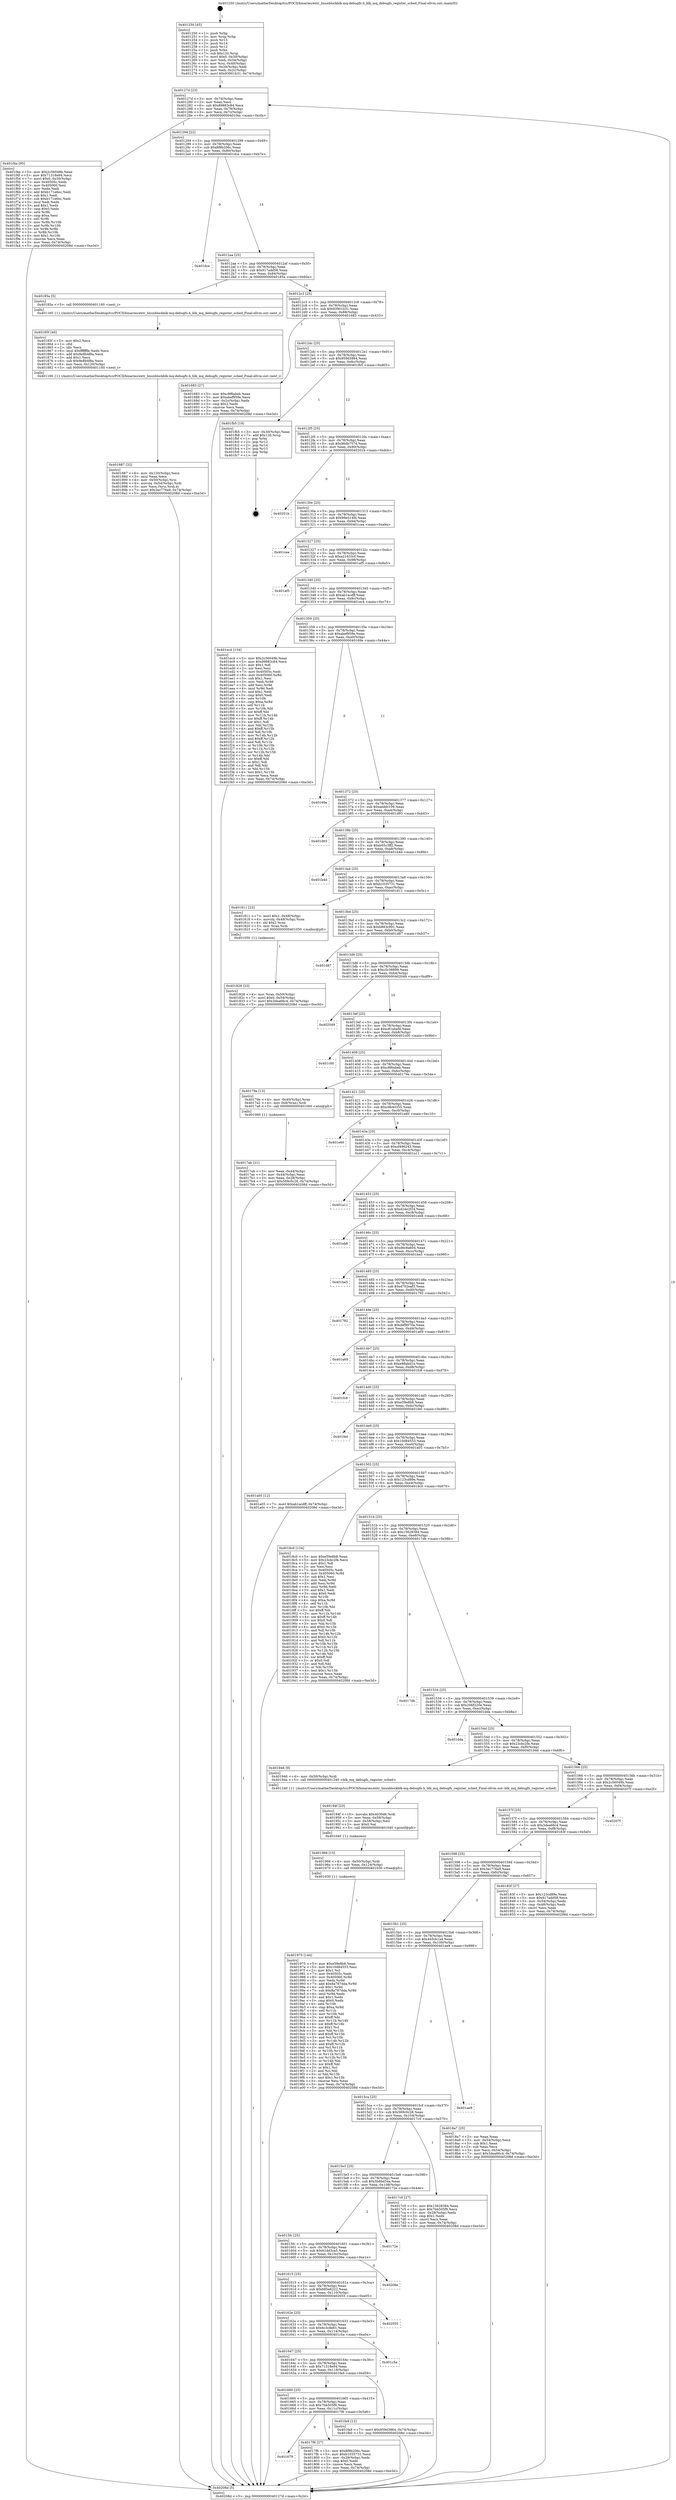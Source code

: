 digraph "0x401250" {
  label = "0x401250 (/mnt/c/Users/mathe/Desktop/tcc/POCII/binaries/extr_linuxblockblk-mq-debugfs.h_blk_mq_debugfs_register_sched_Final-ollvm.out::main(0))"
  labelloc = "t"
  node[shape=record]

  Entry [label="",width=0.3,height=0.3,shape=circle,fillcolor=black,style=filled]
  "0x40127d" [label="{
     0x40127d [23]\l
     | [instrs]\l
     &nbsp;&nbsp;0x40127d \<+3\>: mov -0x74(%rbp),%eax\l
     &nbsp;&nbsp;0x401280 \<+2\>: mov %eax,%ecx\l
     &nbsp;&nbsp;0x401282 \<+6\>: sub $0x89883c84,%ecx\l
     &nbsp;&nbsp;0x401288 \<+3\>: mov %eax,-0x78(%rbp)\l
     &nbsp;&nbsp;0x40128b \<+3\>: mov %ecx,-0x7c(%rbp)\l
     &nbsp;&nbsp;0x40128e \<+6\>: je 0000000000401f4a \<main+0xcfa\>\l
  }"]
  "0x401f4a" [label="{
     0x401f4a [95]\l
     | [instrs]\l
     &nbsp;&nbsp;0x401f4a \<+5\>: mov $0x2c56049b,%eax\l
     &nbsp;&nbsp;0x401f4f \<+5\>: mov $0x71318e94,%ecx\l
     &nbsp;&nbsp;0x401f54 \<+7\>: movl $0x0,-0x30(%rbp)\l
     &nbsp;&nbsp;0x401f5b \<+7\>: mov 0x40505c,%edx\l
     &nbsp;&nbsp;0x401f62 \<+7\>: mov 0x405060,%esi\l
     &nbsp;&nbsp;0x401f69 \<+2\>: mov %edx,%edi\l
     &nbsp;&nbsp;0x401f6b \<+6\>: add $0xb171e6ec,%edi\l
     &nbsp;&nbsp;0x401f71 \<+3\>: sub $0x1,%edi\l
     &nbsp;&nbsp;0x401f74 \<+6\>: sub $0xb171e6ec,%edi\l
     &nbsp;&nbsp;0x401f7a \<+3\>: imul %edi,%edx\l
     &nbsp;&nbsp;0x401f7d \<+3\>: and $0x1,%edx\l
     &nbsp;&nbsp;0x401f80 \<+3\>: cmp $0x0,%edx\l
     &nbsp;&nbsp;0x401f83 \<+4\>: sete %r8b\l
     &nbsp;&nbsp;0x401f87 \<+3\>: cmp $0xa,%esi\l
     &nbsp;&nbsp;0x401f8a \<+4\>: setl %r9b\l
     &nbsp;&nbsp;0x401f8e \<+3\>: mov %r8b,%r10b\l
     &nbsp;&nbsp;0x401f91 \<+3\>: and %r9b,%r10b\l
     &nbsp;&nbsp;0x401f94 \<+3\>: xor %r9b,%r8b\l
     &nbsp;&nbsp;0x401f97 \<+3\>: or %r8b,%r10b\l
     &nbsp;&nbsp;0x401f9a \<+4\>: test $0x1,%r10b\l
     &nbsp;&nbsp;0x401f9e \<+3\>: cmovne %ecx,%eax\l
     &nbsp;&nbsp;0x401fa1 \<+3\>: mov %eax,-0x74(%rbp)\l
     &nbsp;&nbsp;0x401fa4 \<+5\>: jmp 000000000040208d \<main+0xe3d\>\l
  }"]
  "0x401294" [label="{
     0x401294 [22]\l
     | [instrs]\l
     &nbsp;&nbsp;0x401294 \<+5\>: jmp 0000000000401299 \<main+0x49\>\l
     &nbsp;&nbsp;0x401299 \<+3\>: mov -0x78(%rbp),%eax\l
     &nbsp;&nbsp;0x40129c \<+5\>: sub $0x8f9b206c,%eax\l
     &nbsp;&nbsp;0x4012a1 \<+3\>: mov %eax,-0x80(%rbp)\l
     &nbsp;&nbsp;0x4012a4 \<+6\>: je 0000000000401dce \<main+0xb7e\>\l
  }"]
  Exit [label="",width=0.3,height=0.3,shape=circle,fillcolor=black,style=filled,peripheries=2]
  "0x401dce" [label="{
     0x401dce\l
  }", style=dashed]
  "0x4012aa" [label="{
     0x4012aa [25]\l
     | [instrs]\l
     &nbsp;&nbsp;0x4012aa \<+5\>: jmp 00000000004012af \<main+0x5f\>\l
     &nbsp;&nbsp;0x4012af \<+3\>: mov -0x78(%rbp),%eax\l
     &nbsp;&nbsp;0x4012b2 \<+5\>: sub $0x917add58,%eax\l
     &nbsp;&nbsp;0x4012b7 \<+6\>: mov %eax,-0x84(%rbp)\l
     &nbsp;&nbsp;0x4012bd \<+6\>: je 000000000040185a \<main+0x60a\>\l
  }"]
  "0x401975" [label="{
     0x401975 [144]\l
     | [instrs]\l
     &nbsp;&nbsp;0x401975 \<+5\>: mov $0xe59e8b8,%eax\l
     &nbsp;&nbsp;0x40197a \<+5\>: mov $0x10d84553,%esi\l
     &nbsp;&nbsp;0x40197f \<+2\>: mov $0x1,%cl\l
     &nbsp;&nbsp;0x401981 \<+7\>: mov 0x40505c,%edx\l
     &nbsp;&nbsp;0x401988 \<+8\>: mov 0x405060,%r8d\l
     &nbsp;&nbsp;0x401990 \<+3\>: mov %edx,%r9d\l
     &nbsp;&nbsp;0x401993 \<+7\>: add $0x8a787dda,%r9d\l
     &nbsp;&nbsp;0x40199a \<+4\>: sub $0x1,%r9d\l
     &nbsp;&nbsp;0x40199e \<+7\>: sub $0x8a787dda,%r9d\l
     &nbsp;&nbsp;0x4019a5 \<+4\>: imul %r9d,%edx\l
     &nbsp;&nbsp;0x4019a9 \<+3\>: and $0x1,%edx\l
     &nbsp;&nbsp;0x4019ac \<+3\>: cmp $0x0,%edx\l
     &nbsp;&nbsp;0x4019af \<+4\>: sete %r10b\l
     &nbsp;&nbsp;0x4019b3 \<+4\>: cmp $0xa,%r8d\l
     &nbsp;&nbsp;0x4019b7 \<+4\>: setl %r11b\l
     &nbsp;&nbsp;0x4019bb \<+3\>: mov %r10b,%bl\l
     &nbsp;&nbsp;0x4019be \<+3\>: xor $0xff,%bl\l
     &nbsp;&nbsp;0x4019c1 \<+3\>: mov %r11b,%r14b\l
     &nbsp;&nbsp;0x4019c4 \<+4\>: xor $0xff,%r14b\l
     &nbsp;&nbsp;0x4019c8 \<+3\>: xor $0x1,%cl\l
     &nbsp;&nbsp;0x4019cb \<+3\>: mov %bl,%r15b\l
     &nbsp;&nbsp;0x4019ce \<+4\>: and $0xff,%r15b\l
     &nbsp;&nbsp;0x4019d2 \<+3\>: and %cl,%r10b\l
     &nbsp;&nbsp;0x4019d5 \<+3\>: mov %r14b,%r12b\l
     &nbsp;&nbsp;0x4019d8 \<+4\>: and $0xff,%r12b\l
     &nbsp;&nbsp;0x4019dc \<+3\>: and %cl,%r11b\l
     &nbsp;&nbsp;0x4019df \<+3\>: or %r10b,%r15b\l
     &nbsp;&nbsp;0x4019e2 \<+3\>: or %r11b,%r12b\l
     &nbsp;&nbsp;0x4019e5 \<+3\>: xor %r12b,%r15b\l
     &nbsp;&nbsp;0x4019e8 \<+3\>: or %r14b,%bl\l
     &nbsp;&nbsp;0x4019eb \<+3\>: xor $0xff,%bl\l
     &nbsp;&nbsp;0x4019ee \<+3\>: or $0x1,%cl\l
     &nbsp;&nbsp;0x4019f1 \<+2\>: and %cl,%bl\l
     &nbsp;&nbsp;0x4019f3 \<+3\>: or %bl,%r15b\l
     &nbsp;&nbsp;0x4019f6 \<+4\>: test $0x1,%r15b\l
     &nbsp;&nbsp;0x4019fa \<+3\>: cmovne %esi,%eax\l
     &nbsp;&nbsp;0x4019fd \<+3\>: mov %eax,-0x74(%rbp)\l
     &nbsp;&nbsp;0x401a00 \<+5\>: jmp 000000000040208d \<main+0xe3d\>\l
  }"]
  "0x40185a" [label="{
     0x40185a [5]\l
     | [instrs]\l
     &nbsp;&nbsp;0x40185a \<+5\>: call 0000000000401160 \<next_i\>\l
     | [calls]\l
     &nbsp;&nbsp;0x401160 \{1\} (/mnt/c/Users/mathe/Desktop/tcc/POCII/binaries/extr_linuxblockblk-mq-debugfs.h_blk_mq_debugfs_register_sched_Final-ollvm.out::next_i)\l
  }"]
  "0x4012c3" [label="{
     0x4012c3 [25]\l
     | [instrs]\l
     &nbsp;&nbsp;0x4012c3 \<+5\>: jmp 00000000004012c8 \<main+0x78\>\l
     &nbsp;&nbsp;0x4012c8 \<+3\>: mov -0x78(%rbp),%eax\l
     &nbsp;&nbsp;0x4012cb \<+5\>: sub $0x93901b31,%eax\l
     &nbsp;&nbsp;0x4012d0 \<+6\>: mov %eax,-0x88(%rbp)\l
     &nbsp;&nbsp;0x4012d6 \<+6\>: je 0000000000401683 \<main+0x433\>\l
  }"]
  "0x401966" [label="{
     0x401966 [15]\l
     | [instrs]\l
     &nbsp;&nbsp;0x401966 \<+4\>: mov -0x50(%rbp),%rdi\l
     &nbsp;&nbsp;0x40196a \<+6\>: mov %eax,-0x124(%rbp)\l
     &nbsp;&nbsp;0x401970 \<+5\>: call 0000000000401030 \<free@plt\>\l
     | [calls]\l
     &nbsp;&nbsp;0x401030 \{1\} (unknown)\l
  }"]
  "0x401683" [label="{
     0x401683 [27]\l
     | [instrs]\l
     &nbsp;&nbsp;0x401683 \<+5\>: mov $0xc8f6abeb,%eax\l
     &nbsp;&nbsp;0x401688 \<+5\>: mov $0xabef959e,%ecx\l
     &nbsp;&nbsp;0x40168d \<+3\>: mov -0x2c(%rbp),%edx\l
     &nbsp;&nbsp;0x401690 \<+3\>: cmp $0x2,%edx\l
     &nbsp;&nbsp;0x401693 \<+3\>: cmovne %ecx,%eax\l
     &nbsp;&nbsp;0x401696 \<+3\>: mov %eax,-0x74(%rbp)\l
     &nbsp;&nbsp;0x401699 \<+5\>: jmp 000000000040208d \<main+0xe3d\>\l
  }"]
  "0x4012dc" [label="{
     0x4012dc [25]\l
     | [instrs]\l
     &nbsp;&nbsp;0x4012dc \<+5\>: jmp 00000000004012e1 \<main+0x91\>\l
     &nbsp;&nbsp;0x4012e1 \<+3\>: mov -0x78(%rbp),%eax\l
     &nbsp;&nbsp;0x4012e4 \<+5\>: sub $0x959d3864,%eax\l
     &nbsp;&nbsp;0x4012e9 \<+6\>: mov %eax,-0x8c(%rbp)\l
     &nbsp;&nbsp;0x4012ef \<+6\>: je 0000000000401fb5 \<main+0xd65\>\l
  }"]
  "0x40208d" [label="{
     0x40208d [5]\l
     | [instrs]\l
     &nbsp;&nbsp;0x40208d \<+5\>: jmp 000000000040127d \<main+0x2d\>\l
  }"]
  "0x401250" [label="{
     0x401250 [45]\l
     | [instrs]\l
     &nbsp;&nbsp;0x401250 \<+1\>: push %rbp\l
     &nbsp;&nbsp;0x401251 \<+3\>: mov %rsp,%rbp\l
     &nbsp;&nbsp;0x401254 \<+2\>: push %r15\l
     &nbsp;&nbsp;0x401256 \<+2\>: push %r14\l
     &nbsp;&nbsp;0x401258 \<+2\>: push %r12\l
     &nbsp;&nbsp;0x40125a \<+1\>: push %rbx\l
     &nbsp;&nbsp;0x40125b \<+7\>: sub $0x120,%rsp\l
     &nbsp;&nbsp;0x401262 \<+7\>: movl $0x0,-0x30(%rbp)\l
     &nbsp;&nbsp;0x401269 \<+3\>: mov %edi,-0x34(%rbp)\l
     &nbsp;&nbsp;0x40126c \<+4\>: mov %rsi,-0x40(%rbp)\l
     &nbsp;&nbsp;0x401270 \<+3\>: mov -0x34(%rbp),%edi\l
     &nbsp;&nbsp;0x401273 \<+3\>: mov %edi,-0x2c(%rbp)\l
     &nbsp;&nbsp;0x401276 \<+7\>: movl $0x93901b31,-0x74(%rbp)\l
  }"]
  "0x40194f" [label="{
     0x40194f [23]\l
     | [instrs]\l
     &nbsp;&nbsp;0x40194f \<+10\>: movabs $0x4030d6,%rdi\l
     &nbsp;&nbsp;0x401959 \<+3\>: mov %eax,-0x58(%rbp)\l
     &nbsp;&nbsp;0x40195c \<+3\>: mov -0x58(%rbp),%esi\l
     &nbsp;&nbsp;0x40195f \<+2\>: mov $0x0,%al\l
     &nbsp;&nbsp;0x401961 \<+5\>: call 0000000000401040 \<printf@plt\>\l
     | [calls]\l
     &nbsp;&nbsp;0x401040 \{1\} (unknown)\l
  }"]
  "0x401fb5" [label="{
     0x401fb5 [19]\l
     | [instrs]\l
     &nbsp;&nbsp;0x401fb5 \<+3\>: mov -0x30(%rbp),%eax\l
     &nbsp;&nbsp;0x401fb8 \<+7\>: add $0x120,%rsp\l
     &nbsp;&nbsp;0x401fbf \<+1\>: pop %rbx\l
     &nbsp;&nbsp;0x401fc0 \<+2\>: pop %r12\l
     &nbsp;&nbsp;0x401fc2 \<+2\>: pop %r14\l
     &nbsp;&nbsp;0x401fc4 \<+2\>: pop %r15\l
     &nbsp;&nbsp;0x401fc6 \<+1\>: pop %rbp\l
     &nbsp;&nbsp;0x401fc7 \<+1\>: ret\l
  }"]
  "0x4012f5" [label="{
     0x4012f5 [25]\l
     | [instrs]\l
     &nbsp;&nbsp;0x4012f5 \<+5\>: jmp 00000000004012fa \<main+0xaa\>\l
     &nbsp;&nbsp;0x4012fa \<+3\>: mov -0x78(%rbp),%eax\l
     &nbsp;&nbsp;0x4012fd \<+5\>: sub $0x96db757d,%eax\l
     &nbsp;&nbsp;0x401302 \<+6\>: mov %eax,-0x90(%rbp)\l
     &nbsp;&nbsp;0x401308 \<+6\>: je 000000000040201b \<main+0xdcb\>\l
  }"]
  "0x401887" [label="{
     0x401887 [32]\l
     | [instrs]\l
     &nbsp;&nbsp;0x401887 \<+6\>: mov -0x120(%rbp),%ecx\l
     &nbsp;&nbsp;0x40188d \<+3\>: imul %eax,%ecx\l
     &nbsp;&nbsp;0x401890 \<+4\>: mov -0x50(%rbp),%rsi\l
     &nbsp;&nbsp;0x401894 \<+4\>: movslq -0x54(%rbp),%rdi\l
     &nbsp;&nbsp;0x401898 \<+3\>: mov %ecx,(%rsi,%rdi,4)\l
     &nbsp;&nbsp;0x40189b \<+7\>: movl $0x3ec776a9,-0x74(%rbp)\l
     &nbsp;&nbsp;0x4018a2 \<+5\>: jmp 000000000040208d \<main+0xe3d\>\l
  }"]
  "0x40201b" [label="{
     0x40201b\l
  }", style=dashed]
  "0x40130e" [label="{
     0x40130e [25]\l
     | [instrs]\l
     &nbsp;&nbsp;0x40130e \<+5\>: jmp 0000000000401313 \<main+0xc3\>\l
     &nbsp;&nbsp;0x401313 \<+3\>: mov -0x78(%rbp),%eax\l
     &nbsp;&nbsp;0x401316 \<+5\>: sub $0x99e514fd,%eax\l
     &nbsp;&nbsp;0x40131b \<+6\>: mov %eax,-0x94(%rbp)\l
     &nbsp;&nbsp;0x401321 \<+6\>: je 0000000000401cea \<main+0xa9a\>\l
  }"]
  "0x40185f" [label="{
     0x40185f [40]\l
     | [instrs]\l
     &nbsp;&nbsp;0x40185f \<+5\>: mov $0x2,%ecx\l
     &nbsp;&nbsp;0x401864 \<+1\>: cltd\l
     &nbsp;&nbsp;0x401865 \<+2\>: idiv %ecx\l
     &nbsp;&nbsp;0x401867 \<+6\>: imul $0xfffffffe,%edx,%ecx\l
     &nbsp;&nbsp;0x40186d \<+6\>: add $0x9e8b4f8a,%ecx\l
     &nbsp;&nbsp;0x401873 \<+3\>: add $0x1,%ecx\l
     &nbsp;&nbsp;0x401876 \<+6\>: sub $0x9e8b4f8a,%ecx\l
     &nbsp;&nbsp;0x40187c \<+6\>: mov %ecx,-0x120(%rbp)\l
     &nbsp;&nbsp;0x401882 \<+5\>: call 0000000000401160 \<next_i\>\l
     | [calls]\l
     &nbsp;&nbsp;0x401160 \{1\} (/mnt/c/Users/mathe/Desktop/tcc/POCII/binaries/extr_linuxblockblk-mq-debugfs.h_blk_mq_debugfs_register_sched_Final-ollvm.out::next_i)\l
  }"]
  "0x401cea" [label="{
     0x401cea\l
  }", style=dashed]
  "0x401327" [label="{
     0x401327 [25]\l
     | [instrs]\l
     &nbsp;&nbsp;0x401327 \<+5\>: jmp 000000000040132c \<main+0xdc\>\l
     &nbsp;&nbsp;0x40132c \<+3\>: mov -0x78(%rbp),%eax\l
     &nbsp;&nbsp;0x40132f \<+5\>: sub $0xa21633cf,%eax\l
     &nbsp;&nbsp;0x401334 \<+6\>: mov %eax,-0x98(%rbp)\l
     &nbsp;&nbsp;0x40133a \<+6\>: je 0000000000401af5 \<main+0x8a5\>\l
  }"]
  "0x401828" [label="{
     0x401828 [23]\l
     | [instrs]\l
     &nbsp;&nbsp;0x401828 \<+4\>: mov %rax,-0x50(%rbp)\l
     &nbsp;&nbsp;0x40182c \<+7\>: movl $0x0,-0x54(%rbp)\l
     &nbsp;&nbsp;0x401833 \<+7\>: movl $0x3dea66c4,-0x74(%rbp)\l
     &nbsp;&nbsp;0x40183a \<+5\>: jmp 000000000040208d \<main+0xe3d\>\l
  }"]
  "0x401af5" [label="{
     0x401af5\l
  }", style=dashed]
  "0x401340" [label="{
     0x401340 [25]\l
     | [instrs]\l
     &nbsp;&nbsp;0x401340 \<+5\>: jmp 0000000000401345 \<main+0xf5\>\l
     &nbsp;&nbsp;0x401345 \<+3\>: mov -0x78(%rbp),%eax\l
     &nbsp;&nbsp;0x401348 \<+5\>: sub $0xab1acdff,%eax\l
     &nbsp;&nbsp;0x40134d \<+6\>: mov %eax,-0x9c(%rbp)\l
     &nbsp;&nbsp;0x401353 \<+6\>: je 0000000000401ec4 \<main+0xc74\>\l
  }"]
  "0x401679" [label="{
     0x401679\l
  }", style=dashed]
  "0x401ec4" [label="{
     0x401ec4 [134]\l
     | [instrs]\l
     &nbsp;&nbsp;0x401ec4 \<+5\>: mov $0x2c56049b,%eax\l
     &nbsp;&nbsp;0x401ec9 \<+5\>: mov $0x89883c84,%ecx\l
     &nbsp;&nbsp;0x401ece \<+2\>: mov $0x1,%dl\l
     &nbsp;&nbsp;0x401ed0 \<+2\>: xor %esi,%esi\l
     &nbsp;&nbsp;0x401ed2 \<+7\>: mov 0x40505c,%edi\l
     &nbsp;&nbsp;0x401ed9 \<+8\>: mov 0x405060,%r8d\l
     &nbsp;&nbsp;0x401ee1 \<+3\>: sub $0x1,%esi\l
     &nbsp;&nbsp;0x401ee4 \<+3\>: mov %edi,%r9d\l
     &nbsp;&nbsp;0x401ee7 \<+3\>: add %esi,%r9d\l
     &nbsp;&nbsp;0x401eea \<+4\>: imul %r9d,%edi\l
     &nbsp;&nbsp;0x401eee \<+3\>: and $0x1,%edi\l
     &nbsp;&nbsp;0x401ef1 \<+3\>: cmp $0x0,%edi\l
     &nbsp;&nbsp;0x401ef4 \<+4\>: sete %r10b\l
     &nbsp;&nbsp;0x401ef8 \<+4\>: cmp $0xa,%r8d\l
     &nbsp;&nbsp;0x401efc \<+4\>: setl %r11b\l
     &nbsp;&nbsp;0x401f00 \<+3\>: mov %r10b,%bl\l
     &nbsp;&nbsp;0x401f03 \<+3\>: xor $0xff,%bl\l
     &nbsp;&nbsp;0x401f06 \<+3\>: mov %r11b,%r14b\l
     &nbsp;&nbsp;0x401f09 \<+4\>: xor $0xff,%r14b\l
     &nbsp;&nbsp;0x401f0d \<+3\>: xor $0x1,%dl\l
     &nbsp;&nbsp;0x401f10 \<+3\>: mov %bl,%r15b\l
     &nbsp;&nbsp;0x401f13 \<+4\>: and $0xff,%r15b\l
     &nbsp;&nbsp;0x401f17 \<+3\>: and %dl,%r10b\l
     &nbsp;&nbsp;0x401f1a \<+3\>: mov %r14b,%r12b\l
     &nbsp;&nbsp;0x401f1d \<+4\>: and $0xff,%r12b\l
     &nbsp;&nbsp;0x401f21 \<+3\>: and %dl,%r11b\l
     &nbsp;&nbsp;0x401f24 \<+3\>: or %r10b,%r15b\l
     &nbsp;&nbsp;0x401f27 \<+3\>: or %r11b,%r12b\l
     &nbsp;&nbsp;0x401f2a \<+3\>: xor %r12b,%r15b\l
     &nbsp;&nbsp;0x401f2d \<+3\>: or %r14b,%bl\l
     &nbsp;&nbsp;0x401f30 \<+3\>: xor $0xff,%bl\l
     &nbsp;&nbsp;0x401f33 \<+3\>: or $0x1,%dl\l
     &nbsp;&nbsp;0x401f36 \<+2\>: and %dl,%bl\l
     &nbsp;&nbsp;0x401f38 \<+3\>: or %bl,%r15b\l
     &nbsp;&nbsp;0x401f3b \<+4\>: test $0x1,%r15b\l
     &nbsp;&nbsp;0x401f3f \<+3\>: cmovne %ecx,%eax\l
     &nbsp;&nbsp;0x401f42 \<+3\>: mov %eax,-0x74(%rbp)\l
     &nbsp;&nbsp;0x401f45 \<+5\>: jmp 000000000040208d \<main+0xe3d\>\l
  }"]
  "0x401359" [label="{
     0x401359 [25]\l
     | [instrs]\l
     &nbsp;&nbsp;0x401359 \<+5\>: jmp 000000000040135e \<main+0x10e\>\l
     &nbsp;&nbsp;0x40135e \<+3\>: mov -0x78(%rbp),%eax\l
     &nbsp;&nbsp;0x401361 \<+5\>: sub $0xabef959e,%eax\l
     &nbsp;&nbsp;0x401366 \<+6\>: mov %eax,-0xa0(%rbp)\l
     &nbsp;&nbsp;0x40136c \<+6\>: je 000000000040169e \<main+0x44e\>\l
  }"]
  "0x4017f6" [label="{
     0x4017f6 [27]\l
     | [instrs]\l
     &nbsp;&nbsp;0x4017f6 \<+5\>: mov $0x8f9b206c,%eax\l
     &nbsp;&nbsp;0x4017fb \<+5\>: mov $0xb1035731,%ecx\l
     &nbsp;&nbsp;0x401800 \<+3\>: mov -0x28(%rbp),%edx\l
     &nbsp;&nbsp;0x401803 \<+3\>: cmp $0x0,%edx\l
     &nbsp;&nbsp;0x401806 \<+3\>: cmove %ecx,%eax\l
     &nbsp;&nbsp;0x401809 \<+3\>: mov %eax,-0x74(%rbp)\l
     &nbsp;&nbsp;0x40180c \<+5\>: jmp 000000000040208d \<main+0xe3d\>\l
  }"]
  "0x40169e" [label="{
     0x40169e\l
  }", style=dashed]
  "0x401372" [label="{
     0x401372 [25]\l
     | [instrs]\l
     &nbsp;&nbsp;0x401372 \<+5\>: jmp 0000000000401377 \<main+0x127\>\l
     &nbsp;&nbsp;0x401377 \<+3\>: mov -0x78(%rbp),%eax\l
     &nbsp;&nbsp;0x40137a \<+5\>: sub $0xaeddc109,%eax\l
     &nbsp;&nbsp;0x40137f \<+6\>: mov %eax,-0xa4(%rbp)\l
     &nbsp;&nbsp;0x401385 \<+6\>: je 0000000000401d93 \<main+0xb43\>\l
  }"]
  "0x401660" [label="{
     0x401660 [25]\l
     | [instrs]\l
     &nbsp;&nbsp;0x401660 \<+5\>: jmp 0000000000401665 \<main+0x415\>\l
     &nbsp;&nbsp;0x401665 \<+3\>: mov -0x78(%rbp),%eax\l
     &nbsp;&nbsp;0x401668 \<+5\>: sub $0x7bb505f9,%eax\l
     &nbsp;&nbsp;0x40166d \<+6\>: mov %eax,-0x11c(%rbp)\l
     &nbsp;&nbsp;0x401673 \<+6\>: je 00000000004017f6 \<main+0x5a6\>\l
  }"]
  "0x401d93" [label="{
     0x401d93\l
  }", style=dashed]
  "0x40138b" [label="{
     0x40138b [25]\l
     | [instrs]\l
     &nbsp;&nbsp;0x40138b \<+5\>: jmp 0000000000401390 \<main+0x140\>\l
     &nbsp;&nbsp;0x401390 \<+3\>: mov -0x78(%rbp),%eax\l
     &nbsp;&nbsp;0x401393 \<+5\>: sub $0xb05c3ff2,%eax\l
     &nbsp;&nbsp;0x401398 \<+6\>: mov %eax,-0xa8(%rbp)\l
     &nbsp;&nbsp;0x40139e \<+6\>: je 0000000000401b4d \<main+0x8fd\>\l
  }"]
  "0x401fa9" [label="{
     0x401fa9 [12]\l
     | [instrs]\l
     &nbsp;&nbsp;0x401fa9 \<+7\>: movl $0x959d3864,-0x74(%rbp)\l
     &nbsp;&nbsp;0x401fb0 \<+5\>: jmp 000000000040208d \<main+0xe3d\>\l
  }"]
  "0x401b4d" [label="{
     0x401b4d\l
  }", style=dashed]
  "0x4013a4" [label="{
     0x4013a4 [25]\l
     | [instrs]\l
     &nbsp;&nbsp;0x4013a4 \<+5\>: jmp 00000000004013a9 \<main+0x159\>\l
     &nbsp;&nbsp;0x4013a9 \<+3\>: mov -0x78(%rbp),%eax\l
     &nbsp;&nbsp;0x4013ac \<+5\>: sub $0xb1035731,%eax\l
     &nbsp;&nbsp;0x4013b1 \<+6\>: mov %eax,-0xac(%rbp)\l
     &nbsp;&nbsp;0x4013b7 \<+6\>: je 0000000000401811 \<main+0x5c1\>\l
  }"]
  "0x401647" [label="{
     0x401647 [25]\l
     | [instrs]\l
     &nbsp;&nbsp;0x401647 \<+5\>: jmp 000000000040164c \<main+0x3fc\>\l
     &nbsp;&nbsp;0x40164c \<+3\>: mov -0x78(%rbp),%eax\l
     &nbsp;&nbsp;0x40164f \<+5\>: sub $0x71318e94,%eax\l
     &nbsp;&nbsp;0x401654 \<+6\>: mov %eax,-0x118(%rbp)\l
     &nbsp;&nbsp;0x40165a \<+6\>: je 0000000000401fa9 \<main+0xd59\>\l
  }"]
  "0x401811" [label="{
     0x401811 [23]\l
     | [instrs]\l
     &nbsp;&nbsp;0x401811 \<+7\>: movl $0x1,-0x48(%rbp)\l
     &nbsp;&nbsp;0x401818 \<+4\>: movslq -0x48(%rbp),%rax\l
     &nbsp;&nbsp;0x40181c \<+4\>: shl $0x2,%rax\l
     &nbsp;&nbsp;0x401820 \<+3\>: mov %rax,%rdi\l
     &nbsp;&nbsp;0x401823 \<+5\>: call 0000000000401050 \<malloc@plt\>\l
     | [calls]\l
     &nbsp;&nbsp;0x401050 \{1\} (unknown)\l
  }"]
  "0x4013bd" [label="{
     0x4013bd [25]\l
     | [instrs]\l
     &nbsp;&nbsp;0x4013bd \<+5\>: jmp 00000000004013c2 \<main+0x172\>\l
     &nbsp;&nbsp;0x4013c2 \<+3\>: mov -0x78(%rbp),%eax\l
     &nbsp;&nbsp;0x4013c5 \<+5\>: sub $0xb883c991,%eax\l
     &nbsp;&nbsp;0x4013ca \<+6\>: mov %eax,-0xb0(%rbp)\l
     &nbsp;&nbsp;0x4013d0 \<+6\>: je 0000000000401d87 \<main+0xb37\>\l
  }"]
  "0x401c5a" [label="{
     0x401c5a\l
  }", style=dashed]
  "0x401d87" [label="{
     0x401d87\l
  }", style=dashed]
  "0x4013d6" [label="{
     0x4013d6 [25]\l
     | [instrs]\l
     &nbsp;&nbsp;0x4013d6 \<+5\>: jmp 00000000004013db \<main+0x18b\>\l
     &nbsp;&nbsp;0x4013db \<+3\>: mov -0x78(%rbp),%eax\l
     &nbsp;&nbsp;0x4013de \<+5\>: sub $0xc5c38899,%eax\l
     &nbsp;&nbsp;0x4013e3 \<+6\>: mov %eax,-0xb4(%rbp)\l
     &nbsp;&nbsp;0x4013e9 \<+6\>: je 0000000000402049 \<main+0xdf9\>\l
  }"]
  "0x40162e" [label="{
     0x40162e [25]\l
     | [instrs]\l
     &nbsp;&nbsp;0x40162e \<+5\>: jmp 0000000000401633 \<main+0x3e3\>\l
     &nbsp;&nbsp;0x401633 \<+3\>: mov -0x78(%rbp),%eax\l
     &nbsp;&nbsp;0x401636 \<+5\>: sub $0x6c3c8e61,%eax\l
     &nbsp;&nbsp;0x40163b \<+6\>: mov %eax,-0x114(%rbp)\l
     &nbsp;&nbsp;0x401641 \<+6\>: je 0000000000401c5a \<main+0xa0a\>\l
  }"]
  "0x402049" [label="{
     0x402049\l
  }", style=dashed]
  "0x4013ef" [label="{
     0x4013ef [25]\l
     | [instrs]\l
     &nbsp;&nbsp;0x4013ef \<+5\>: jmp 00000000004013f4 \<main+0x1a4\>\l
     &nbsp;&nbsp;0x4013f4 \<+3\>: mov -0x78(%rbp),%eax\l
     &nbsp;&nbsp;0x4013f7 \<+5\>: sub $0xc81abefd,%eax\l
     &nbsp;&nbsp;0x4013fc \<+6\>: mov %eax,-0xb8(%rbp)\l
     &nbsp;&nbsp;0x401402 \<+6\>: je 0000000000401c00 \<main+0x9b0\>\l
  }"]
  "0x402055" [label="{
     0x402055\l
  }", style=dashed]
  "0x401c00" [label="{
     0x401c00\l
  }", style=dashed]
  "0x401408" [label="{
     0x401408 [25]\l
     | [instrs]\l
     &nbsp;&nbsp;0x401408 \<+5\>: jmp 000000000040140d \<main+0x1bd\>\l
     &nbsp;&nbsp;0x40140d \<+3\>: mov -0x78(%rbp),%eax\l
     &nbsp;&nbsp;0x401410 \<+5\>: sub $0xc8f6abeb,%eax\l
     &nbsp;&nbsp;0x401415 \<+6\>: mov %eax,-0xbc(%rbp)\l
     &nbsp;&nbsp;0x40141b \<+6\>: je 000000000040179e \<main+0x54e\>\l
  }"]
  "0x401615" [label="{
     0x401615 [25]\l
     | [instrs]\l
     &nbsp;&nbsp;0x401615 \<+5\>: jmp 000000000040161a \<main+0x3ca\>\l
     &nbsp;&nbsp;0x40161a \<+3\>: mov -0x78(%rbp),%eax\l
     &nbsp;&nbsp;0x40161d \<+5\>: sub $0x685e6222,%eax\l
     &nbsp;&nbsp;0x401622 \<+6\>: mov %eax,-0x110(%rbp)\l
     &nbsp;&nbsp;0x401628 \<+6\>: je 0000000000402055 \<main+0xe05\>\l
  }"]
  "0x40179e" [label="{
     0x40179e [13]\l
     | [instrs]\l
     &nbsp;&nbsp;0x40179e \<+4\>: mov -0x40(%rbp),%rax\l
     &nbsp;&nbsp;0x4017a2 \<+4\>: mov 0x8(%rax),%rdi\l
     &nbsp;&nbsp;0x4017a6 \<+5\>: call 0000000000401060 \<atoi@plt\>\l
     | [calls]\l
     &nbsp;&nbsp;0x401060 \{1\} (unknown)\l
  }"]
  "0x401421" [label="{
     0x401421 [25]\l
     | [instrs]\l
     &nbsp;&nbsp;0x401421 \<+5\>: jmp 0000000000401426 \<main+0x1d6\>\l
     &nbsp;&nbsp;0x401426 \<+3\>: mov -0x78(%rbp),%eax\l
     &nbsp;&nbsp;0x401429 \<+5\>: sub $0xc9b40355,%eax\l
     &nbsp;&nbsp;0x40142e \<+6\>: mov %eax,-0xc0(%rbp)\l
     &nbsp;&nbsp;0x401434 \<+6\>: je 0000000000401e60 \<main+0xc10\>\l
  }"]
  "0x4017ab" [label="{
     0x4017ab [21]\l
     | [instrs]\l
     &nbsp;&nbsp;0x4017ab \<+3\>: mov %eax,-0x44(%rbp)\l
     &nbsp;&nbsp;0x4017ae \<+3\>: mov -0x44(%rbp),%eax\l
     &nbsp;&nbsp;0x4017b1 \<+3\>: mov %eax,-0x28(%rbp)\l
     &nbsp;&nbsp;0x4017b4 \<+7\>: movl $0x569c0c28,-0x74(%rbp)\l
     &nbsp;&nbsp;0x4017bb \<+5\>: jmp 000000000040208d \<main+0xe3d\>\l
  }"]
  "0x40206e" [label="{
     0x40206e\l
  }", style=dashed]
  "0x401e60" [label="{
     0x401e60\l
  }", style=dashed]
  "0x40143a" [label="{
     0x40143a [25]\l
     | [instrs]\l
     &nbsp;&nbsp;0x40143a \<+5\>: jmp 000000000040143f \<main+0x1ef\>\l
     &nbsp;&nbsp;0x40143f \<+3\>: mov -0x78(%rbp),%eax\l
     &nbsp;&nbsp;0x401442 \<+5\>: sub $0xcf496243,%eax\l
     &nbsp;&nbsp;0x401447 \<+6\>: mov %eax,-0xc4(%rbp)\l
     &nbsp;&nbsp;0x40144d \<+6\>: je 0000000000401a11 \<main+0x7c1\>\l
  }"]
  "0x4015fc" [label="{
     0x4015fc [25]\l
     | [instrs]\l
     &nbsp;&nbsp;0x4015fc \<+5\>: jmp 0000000000401601 \<main+0x3b1\>\l
     &nbsp;&nbsp;0x401601 \<+3\>: mov -0x78(%rbp),%eax\l
     &nbsp;&nbsp;0x401604 \<+5\>: sub $0x61dd3ca5,%eax\l
     &nbsp;&nbsp;0x401609 \<+6\>: mov %eax,-0x10c(%rbp)\l
     &nbsp;&nbsp;0x40160f \<+6\>: je 000000000040206e \<main+0xe1e\>\l
  }"]
  "0x401a11" [label="{
     0x401a11\l
  }", style=dashed]
  "0x401453" [label="{
     0x401453 [25]\l
     | [instrs]\l
     &nbsp;&nbsp;0x401453 \<+5\>: jmp 0000000000401458 \<main+0x208\>\l
     &nbsp;&nbsp;0x401458 \<+3\>: mov -0x78(%rbp),%eax\l
     &nbsp;&nbsp;0x40145b \<+5\>: sub $0xd24e2f24,%eax\l
     &nbsp;&nbsp;0x401460 \<+6\>: mov %eax,-0xc8(%rbp)\l
     &nbsp;&nbsp;0x401466 \<+6\>: je 0000000000401eb8 \<main+0xc68\>\l
  }"]
  "0x40172e" [label="{
     0x40172e\l
  }", style=dashed]
  "0x401eb8" [label="{
     0x401eb8\l
  }", style=dashed]
  "0x40146c" [label="{
     0x40146c [25]\l
     | [instrs]\l
     &nbsp;&nbsp;0x40146c \<+5\>: jmp 0000000000401471 \<main+0x221\>\l
     &nbsp;&nbsp;0x401471 \<+3\>: mov -0x78(%rbp),%eax\l
     &nbsp;&nbsp;0x401474 \<+5\>: sub $0xd6c8a604,%eax\l
     &nbsp;&nbsp;0x401479 \<+6\>: mov %eax,-0xcc(%rbp)\l
     &nbsp;&nbsp;0x40147f \<+6\>: je 0000000000401be5 \<main+0x995\>\l
  }"]
  "0x4015e3" [label="{
     0x4015e3 [25]\l
     | [instrs]\l
     &nbsp;&nbsp;0x4015e3 \<+5\>: jmp 00000000004015e8 \<main+0x398\>\l
     &nbsp;&nbsp;0x4015e8 \<+3\>: mov -0x78(%rbp),%eax\l
     &nbsp;&nbsp;0x4015eb \<+5\>: sub $0x5b6bd34a,%eax\l
     &nbsp;&nbsp;0x4015f0 \<+6\>: mov %eax,-0x108(%rbp)\l
     &nbsp;&nbsp;0x4015f6 \<+6\>: je 000000000040172e \<main+0x4de\>\l
  }"]
  "0x401be5" [label="{
     0x401be5\l
  }", style=dashed]
  "0x401485" [label="{
     0x401485 [25]\l
     | [instrs]\l
     &nbsp;&nbsp;0x401485 \<+5\>: jmp 000000000040148a \<main+0x23a\>\l
     &nbsp;&nbsp;0x40148a \<+3\>: mov -0x78(%rbp),%eax\l
     &nbsp;&nbsp;0x40148d \<+5\>: sub $0xd702eaf3,%eax\l
     &nbsp;&nbsp;0x401492 \<+6\>: mov %eax,-0xd0(%rbp)\l
     &nbsp;&nbsp;0x401498 \<+6\>: je 0000000000401792 \<main+0x542\>\l
  }"]
  "0x4017c0" [label="{
     0x4017c0 [27]\l
     | [instrs]\l
     &nbsp;&nbsp;0x4017c0 \<+5\>: mov $0x15628384,%eax\l
     &nbsp;&nbsp;0x4017c5 \<+5\>: mov $0x7bb505f9,%ecx\l
     &nbsp;&nbsp;0x4017ca \<+3\>: mov -0x28(%rbp),%edx\l
     &nbsp;&nbsp;0x4017cd \<+3\>: cmp $0x1,%edx\l
     &nbsp;&nbsp;0x4017d0 \<+3\>: cmovl %ecx,%eax\l
     &nbsp;&nbsp;0x4017d3 \<+3\>: mov %eax,-0x74(%rbp)\l
     &nbsp;&nbsp;0x4017d6 \<+5\>: jmp 000000000040208d \<main+0xe3d\>\l
  }"]
  "0x401792" [label="{
     0x401792\l
  }", style=dashed]
  "0x40149e" [label="{
     0x40149e [25]\l
     | [instrs]\l
     &nbsp;&nbsp;0x40149e \<+5\>: jmp 00000000004014a3 \<main+0x253\>\l
     &nbsp;&nbsp;0x4014a3 \<+3\>: mov -0x78(%rbp),%eax\l
     &nbsp;&nbsp;0x4014a6 \<+5\>: sub $0xdef9970a,%eax\l
     &nbsp;&nbsp;0x4014ab \<+6\>: mov %eax,-0xd4(%rbp)\l
     &nbsp;&nbsp;0x4014b1 \<+6\>: je 0000000000401a69 \<main+0x819\>\l
  }"]
  "0x4015ca" [label="{
     0x4015ca [25]\l
     | [instrs]\l
     &nbsp;&nbsp;0x4015ca \<+5\>: jmp 00000000004015cf \<main+0x37f\>\l
     &nbsp;&nbsp;0x4015cf \<+3\>: mov -0x78(%rbp),%eax\l
     &nbsp;&nbsp;0x4015d2 \<+5\>: sub $0x569c0c28,%eax\l
     &nbsp;&nbsp;0x4015d7 \<+6\>: mov %eax,-0x104(%rbp)\l
     &nbsp;&nbsp;0x4015dd \<+6\>: je 00000000004017c0 \<main+0x570\>\l
  }"]
  "0x401a69" [label="{
     0x401a69\l
  }", style=dashed]
  "0x4014b7" [label="{
     0x4014b7 [25]\l
     | [instrs]\l
     &nbsp;&nbsp;0x4014b7 \<+5\>: jmp 00000000004014bc \<main+0x26c\>\l
     &nbsp;&nbsp;0x4014bc \<+3\>: mov -0x78(%rbp),%eax\l
     &nbsp;&nbsp;0x4014bf \<+5\>: sub $0xe98abd1e,%eax\l
     &nbsp;&nbsp;0x4014c4 \<+6\>: mov %eax,-0xd8(%rbp)\l
     &nbsp;&nbsp;0x4014ca \<+6\>: je 0000000000401fc8 \<main+0xd78\>\l
  }"]
  "0x401ae9" [label="{
     0x401ae9\l
  }", style=dashed]
  "0x401fc8" [label="{
     0x401fc8\l
  }", style=dashed]
  "0x4014d0" [label="{
     0x4014d0 [25]\l
     | [instrs]\l
     &nbsp;&nbsp;0x4014d0 \<+5\>: jmp 00000000004014d5 \<main+0x285\>\l
     &nbsp;&nbsp;0x4014d5 \<+3\>: mov -0x78(%rbp),%eax\l
     &nbsp;&nbsp;0x4014d8 \<+5\>: sub $0xe59e8b8,%eax\l
     &nbsp;&nbsp;0x4014dd \<+6\>: mov %eax,-0xdc(%rbp)\l
     &nbsp;&nbsp;0x4014e3 \<+6\>: je 0000000000401fe0 \<main+0xd90\>\l
  }"]
  "0x4015b1" [label="{
     0x4015b1 [25]\l
     | [instrs]\l
     &nbsp;&nbsp;0x4015b1 \<+5\>: jmp 00000000004015b6 \<main+0x366\>\l
     &nbsp;&nbsp;0x4015b6 \<+3\>: mov -0x78(%rbp),%eax\l
     &nbsp;&nbsp;0x4015b9 \<+5\>: sub $0x445cb1a4,%eax\l
     &nbsp;&nbsp;0x4015be \<+6\>: mov %eax,-0x100(%rbp)\l
     &nbsp;&nbsp;0x4015c4 \<+6\>: je 0000000000401ae9 \<main+0x899\>\l
  }"]
  "0x401fe0" [label="{
     0x401fe0\l
  }", style=dashed]
  "0x4014e9" [label="{
     0x4014e9 [25]\l
     | [instrs]\l
     &nbsp;&nbsp;0x4014e9 \<+5\>: jmp 00000000004014ee \<main+0x29e\>\l
     &nbsp;&nbsp;0x4014ee \<+3\>: mov -0x78(%rbp),%eax\l
     &nbsp;&nbsp;0x4014f1 \<+5\>: sub $0x10d84553,%eax\l
     &nbsp;&nbsp;0x4014f6 \<+6\>: mov %eax,-0xe0(%rbp)\l
     &nbsp;&nbsp;0x4014fc \<+6\>: je 0000000000401a05 \<main+0x7b5\>\l
  }"]
  "0x4018a7" [label="{
     0x4018a7 [25]\l
     | [instrs]\l
     &nbsp;&nbsp;0x4018a7 \<+2\>: xor %eax,%eax\l
     &nbsp;&nbsp;0x4018a9 \<+3\>: mov -0x54(%rbp),%ecx\l
     &nbsp;&nbsp;0x4018ac \<+3\>: sub $0x1,%eax\l
     &nbsp;&nbsp;0x4018af \<+2\>: sub %eax,%ecx\l
     &nbsp;&nbsp;0x4018b1 \<+3\>: mov %ecx,-0x54(%rbp)\l
     &nbsp;&nbsp;0x4018b4 \<+7\>: movl $0x3dea66c4,-0x74(%rbp)\l
     &nbsp;&nbsp;0x4018bb \<+5\>: jmp 000000000040208d \<main+0xe3d\>\l
  }"]
  "0x401a05" [label="{
     0x401a05 [12]\l
     | [instrs]\l
     &nbsp;&nbsp;0x401a05 \<+7\>: movl $0xab1acdff,-0x74(%rbp)\l
     &nbsp;&nbsp;0x401a0c \<+5\>: jmp 000000000040208d \<main+0xe3d\>\l
  }"]
  "0x401502" [label="{
     0x401502 [25]\l
     | [instrs]\l
     &nbsp;&nbsp;0x401502 \<+5\>: jmp 0000000000401507 \<main+0x2b7\>\l
     &nbsp;&nbsp;0x401507 \<+3\>: mov -0x78(%rbp),%eax\l
     &nbsp;&nbsp;0x40150a \<+5\>: sub $0x123cd89e,%eax\l
     &nbsp;&nbsp;0x40150f \<+6\>: mov %eax,-0xe4(%rbp)\l
     &nbsp;&nbsp;0x401515 \<+6\>: je 00000000004018c0 \<main+0x670\>\l
  }"]
  "0x401598" [label="{
     0x401598 [25]\l
     | [instrs]\l
     &nbsp;&nbsp;0x401598 \<+5\>: jmp 000000000040159d \<main+0x34d\>\l
     &nbsp;&nbsp;0x40159d \<+3\>: mov -0x78(%rbp),%eax\l
     &nbsp;&nbsp;0x4015a0 \<+5\>: sub $0x3ec776a9,%eax\l
     &nbsp;&nbsp;0x4015a5 \<+6\>: mov %eax,-0xfc(%rbp)\l
     &nbsp;&nbsp;0x4015ab \<+6\>: je 00000000004018a7 \<main+0x657\>\l
  }"]
  "0x4018c0" [label="{
     0x4018c0 [134]\l
     | [instrs]\l
     &nbsp;&nbsp;0x4018c0 \<+5\>: mov $0xe59e8b8,%eax\l
     &nbsp;&nbsp;0x4018c5 \<+5\>: mov $0x23cbc2fe,%ecx\l
     &nbsp;&nbsp;0x4018ca \<+2\>: mov $0x1,%dl\l
     &nbsp;&nbsp;0x4018cc \<+2\>: xor %esi,%esi\l
     &nbsp;&nbsp;0x4018ce \<+7\>: mov 0x40505c,%edi\l
     &nbsp;&nbsp;0x4018d5 \<+8\>: mov 0x405060,%r8d\l
     &nbsp;&nbsp;0x4018dd \<+3\>: sub $0x1,%esi\l
     &nbsp;&nbsp;0x4018e0 \<+3\>: mov %edi,%r9d\l
     &nbsp;&nbsp;0x4018e3 \<+3\>: add %esi,%r9d\l
     &nbsp;&nbsp;0x4018e6 \<+4\>: imul %r9d,%edi\l
     &nbsp;&nbsp;0x4018ea \<+3\>: and $0x1,%edi\l
     &nbsp;&nbsp;0x4018ed \<+3\>: cmp $0x0,%edi\l
     &nbsp;&nbsp;0x4018f0 \<+4\>: sete %r10b\l
     &nbsp;&nbsp;0x4018f4 \<+4\>: cmp $0xa,%r8d\l
     &nbsp;&nbsp;0x4018f8 \<+4\>: setl %r11b\l
     &nbsp;&nbsp;0x4018fc \<+3\>: mov %r10b,%bl\l
     &nbsp;&nbsp;0x4018ff \<+3\>: xor $0xff,%bl\l
     &nbsp;&nbsp;0x401902 \<+3\>: mov %r11b,%r14b\l
     &nbsp;&nbsp;0x401905 \<+4\>: xor $0xff,%r14b\l
     &nbsp;&nbsp;0x401909 \<+3\>: xor $0x0,%dl\l
     &nbsp;&nbsp;0x40190c \<+3\>: mov %bl,%r15b\l
     &nbsp;&nbsp;0x40190f \<+4\>: and $0x0,%r15b\l
     &nbsp;&nbsp;0x401913 \<+3\>: and %dl,%r10b\l
     &nbsp;&nbsp;0x401916 \<+3\>: mov %r14b,%r12b\l
     &nbsp;&nbsp;0x401919 \<+4\>: and $0x0,%r12b\l
     &nbsp;&nbsp;0x40191d \<+3\>: and %dl,%r11b\l
     &nbsp;&nbsp;0x401920 \<+3\>: or %r10b,%r15b\l
     &nbsp;&nbsp;0x401923 \<+3\>: or %r11b,%r12b\l
     &nbsp;&nbsp;0x401926 \<+3\>: xor %r12b,%r15b\l
     &nbsp;&nbsp;0x401929 \<+3\>: or %r14b,%bl\l
     &nbsp;&nbsp;0x40192c \<+3\>: xor $0xff,%bl\l
     &nbsp;&nbsp;0x40192f \<+3\>: or $0x0,%dl\l
     &nbsp;&nbsp;0x401932 \<+2\>: and %dl,%bl\l
     &nbsp;&nbsp;0x401934 \<+3\>: or %bl,%r15b\l
     &nbsp;&nbsp;0x401937 \<+4\>: test $0x1,%r15b\l
     &nbsp;&nbsp;0x40193b \<+3\>: cmovne %ecx,%eax\l
     &nbsp;&nbsp;0x40193e \<+3\>: mov %eax,-0x74(%rbp)\l
     &nbsp;&nbsp;0x401941 \<+5\>: jmp 000000000040208d \<main+0xe3d\>\l
  }"]
  "0x40151b" [label="{
     0x40151b [25]\l
     | [instrs]\l
     &nbsp;&nbsp;0x40151b \<+5\>: jmp 0000000000401520 \<main+0x2d0\>\l
     &nbsp;&nbsp;0x401520 \<+3\>: mov -0x78(%rbp),%eax\l
     &nbsp;&nbsp;0x401523 \<+5\>: sub $0x15628384,%eax\l
     &nbsp;&nbsp;0x401528 \<+6\>: mov %eax,-0xe8(%rbp)\l
     &nbsp;&nbsp;0x40152e \<+6\>: je 00000000004017db \<main+0x58b\>\l
  }"]
  "0x40183f" [label="{
     0x40183f [27]\l
     | [instrs]\l
     &nbsp;&nbsp;0x40183f \<+5\>: mov $0x123cd89e,%eax\l
     &nbsp;&nbsp;0x401844 \<+5\>: mov $0x917add58,%ecx\l
     &nbsp;&nbsp;0x401849 \<+3\>: mov -0x54(%rbp),%edx\l
     &nbsp;&nbsp;0x40184c \<+3\>: cmp -0x48(%rbp),%edx\l
     &nbsp;&nbsp;0x40184f \<+3\>: cmovl %ecx,%eax\l
     &nbsp;&nbsp;0x401852 \<+3\>: mov %eax,-0x74(%rbp)\l
     &nbsp;&nbsp;0x401855 \<+5\>: jmp 000000000040208d \<main+0xe3d\>\l
  }"]
  "0x4017db" [label="{
     0x4017db\l
  }", style=dashed]
  "0x401534" [label="{
     0x401534 [25]\l
     | [instrs]\l
     &nbsp;&nbsp;0x401534 \<+5\>: jmp 0000000000401539 \<main+0x2e9\>\l
     &nbsp;&nbsp;0x401539 \<+3\>: mov -0x78(%rbp),%eax\l
     &nbsp;&nbsp;0x40153c \<+5\>: sub $0x206f220e,%eax\l
     &nbsp;&nbsp;0x401541 \<+6\>: mov %eax,-0xec(%rbp)\l
     &nbsp;&nbsp;0x401547 \<+6\>: je 0000000000401dda \<main+0xb8a\>\l
  }"]
  "0x40157f" [label="{
     0x40157f [25]\l
     | [instrs]\l
     &nbsp;&nbsp;0x40157f \<+5\>: jmp 0000000000401584 \<main+0x334\>\l
     &nbsp;&nbsp;0x401584 \<+3\>: mov -0x78(%rbp),%eax\l
     &nbsp;&nbsp;0x401587 \<+5\>: sub $0x3dea66c4,%eax\l
     &nbsp;&nbsp;0x40158c \<+6\>: mov %eax,-0xf8(%rbp)\l
     &nbsp;&nbsp;0x401592 \<+6\>: je 000000000040183f \<main+0x5ef\>\l
  }"]
  "0x401dda" [label="{
     0x401dda\l
  }", style=dashed]
  "0x40154d" [label="{
     0x40154d [25]\l
     | [instrs]\l
     &nbsp;&nbsp;0x40154d \<+5\>: jmp 0000000000401552 \<main+0x302\>\l
     &nbsp;&nbsp;0x401552 \<+3\>: mov -0x78(%rbp),%eax\l
     &nbsp;&nbsp;0x401555 \<+5\>: sub $0x23cbc2fe,%eax\l
     &nbsp;&nbsp;0x40155a \<+6\>: mov %eax,-0xf0(%rbp)\l
     &nbsp;&nbsp;0x401560 \<+6\>: je 0000000000401946 \<main+0x6f6\>\l
  }"]
  "0x40207f" [label="{
     0x40207f\l
  }", style=dashed]
  "0x401946" [label="{
     0x401946 [9]\l
     | [instrs]\l
     &nbsp;&nbsp;0x401946 \<+4\>: mov -0x50(%rbp),%rdi\l
     &nbsp;&nbsp;0x40194a \<+5\>: call 0000000000401240 \<blk_mq_debugfs_register_sched\>\l
     | [calls]\l
     &nbsp;&nbsp;0x401240 \{1\} (/mnt/c/Users/mathe/Desktop/tcc/POCII/binaries/extr_linuxblockblk-mq-debugfs.h_blk_mq_debugfs_register_sched_Final-ollvm.out::blk_mq_debugfs_register_sched)\l
  }"]
  "0x401566" [label="{
     0x401566 [25]\l
     | [instrs]\l
     &nbsp;&nbsp;0x401566 \<+5\>: jmp 000000000040156b \<main+0x31b\>\l
     &nbsp;&nbsp;0x40156b \<+3\>: mov -0x78(%rbp),%eax\l
     &nbsp;&nbsp;0x40156e \<+5\>: sub $0x2c56049b,%eax\l
     &nbsp;&nbsp;0x401573 \<+6\>: mov %eax,-0xf4(%rbp)\l
     &nbsp;&nbsp;0x401579 \<+6\>: je 000000000040207f \<main+0xe2f\>\l
  }"]
  Entry -> "0x401250" [label=" 1"]
  "0x40127d" -> "0x401f4a" [label=" 1"]
  "0x40127d" -> "0x401294" [label=" 15"]
  "0x401fb5" -> Exit [label=" 1"]
  "0x401294" -> "0x401dce" [label=" 0"]
  "0x401294" -> "0x4012aa" [label=" 15"]
  "0x401fa9" -> "0x40208d" [label=" 1"]
  "0x4012aa" -> "0x40185a" [label=" 1"]
  "0x4012aa" -> "0x4012c3" [label=" 14"]
  "0x401f4a" -> "0x40208d" [label=" 1"]
  "0x4012c3" -> "0x401683" [label=" 1"]
  "0x4012c3" -> "0x4012dc" [label=" 13"]
  "0x401683" -> "0x40208d" [label=" 1"]
  "0x401250" -> "0x40127d" [label=" 1"]
  "0x40208d" -> "0x40127d" [label=" 15"]
  "0x401ec4" -> "0x40208d" [label=" 1"]
  "0x4012dc" -> "0x401fb5" [label=" 1"]
  "0x4012dc" -> "0x4012f5" [label=" 12"]
  "0x401a05" -> "0x40208d" [label=" 1"]
  "0x4012f5" -> "0x40201b" [label=" 0"]
  "0x4012f5" -> "0x40130e" [label=" 12"]
  "0x401975" -> "0x40208d" [label=" 1"]
  "0x40130e" -> "0x401cea" [label=" 0"]
  "0x40130e" -> "0x401327" [label=" 12"]
  "0x401966" -> "0x401975" [label=" 1"]
  "0x401327" -> "0x401af5" [label=" 0"]
  "0x401327" -> "0x401340" [label=" 12"]
  "0x40194f" -> "0x401966" [label=" 1"]
  "0x401340" -> "0x401ec4" [label=" 1"]
  "0x401340" -> "0x401359" [label=" 11"]
  "0x401946" -> "0x40194f" [label=" 1"]
  "0x401359" -> "0x40169e" [label=" 0"]
  "0x401359" -> "0x401372" [label=" 11"]
  "0x4018c0" -> "0x40208d" [label=" 1"]
  "0x401372" -> "0x401d93" [label=" 0"]
  "0x401372" -> "0x40138b" [label=" 11"]
  "0x401887" -> "0x40208d" [label=" 1"]
  "0x40138b" -> "0x401b4d" [label=" 0"]
  "0x40138b" -> "0x4013a4" [label=" 11"]
  "0x40185f" -> "0x401887" [label=" 1"]
  "0x4013a4" -> "0x401811" [label=" 1"]
  "0x4013a4" -> "0x4013bd" [label=" 10"]
  "0x40183f" -> "0x40208d" [label=" 2"]
  "0x4013bd" -> "0x401d87" [label=" 0"]
  "0x4013bd" -> "0x4013d6" [label=" 10"]
  "0x401828" -> "0x40208d" [label=" 1"]
  "0x4013d6" -> "0x402049" [label=" 0"]
  "0x4013d6" -> "0x4013ef" [label=" 10"]
  "0x4017f6" -> "0x40208d" [label=" 1"]
  "0x4013ef" -> "0x401c00" [label=" 0"]
  "0x4013ef" -> "0x401408" [label=" 10"]
  "0x401660" -> "0x401679" [label=" 0"]
  "0x401408" -> "0x40179e" [label=" 1"]
  "0x401408" -> "0x401421" [label=" 9"]
  "0x40179e" -> "0x4017ab" [label=" 1"]
  "0x4017ab" -> "0x40208d" [label=" 1"]
  "0x4018a7" -> "0x40208d" [label=" 1"]
  "0x401421" -> "0x401e60" [label=" 0"]
  "0x401421" -> "0x40143a" [label=" 9"]
  "0x401647" -> "0x401660" [label=" 1"]
  "0x40143a" -> "0x401a11" [label=" 0"]
  "0x40143a" -> "0x401453" [label=" 9"]
  "0x40185a" -> "0x40185f" [label=" 1"]
  "0x401453" -> "0x401eb8" [label=" 0"]
  "0x401453" -> "0x40146c" [label=" 9"]
  "0x40162e" -> "0x401647" [label=" 2"]
  "0x40146c" -> "0x401be5" [label=" 0"]
  "0x40146c" -> "0x401485" [label=" 9"]
  "0x401811" -> "0x401828" [label=" 1"]
  "0x401485" -> "0x401792" [label=" 0"]
  "0x401485" -> "0x40149e" [label=" 9"]
  "0x401615" -> "0x40162e" [label=" 2"]
  "0x40149e" -> "0x401a69" [label=" 0"]
  "0x40149e" -> "0x4014b7" [label=" 9"]
  "0x401660" -> "0x4017f6" [label=" 1"]
  "0x4014b7" -> "0x401fc8" [label=" 0"]
  "0x4014b7" -> "0x4014d0" [label=" 9"]
  "0x4015fc" -> "0x401615" [label=" 2"]
  "0x4014d0" -> "0x401fe0" [label=" 0"]
  "0x4014d0" -> "0x4014e9" [label=" 9"]
  "0x401647" -> "0x401fa9" [label=" 1"]
  "0x4014e9" -> "0x401a05" [label=" 1"]
  "0x4014e9" -> "0x401502" [label=" 8"]
  "0x4015e3" -> "0x4015fc" [label=" 2"]
  "0x401502" -> "0x4018c0" [label=" 1"]
  "0x401502" -> "0x40151b" [label=" 7"]
  "0x40162e" -> "0x401c5a" [label=" 0"]
  "0x40151b" -> "0x4017db" [label=" 0"]
  "0x40151b" -> "0x401534" [label=" 7"]
  "0x4017c0" -> "0x40208d" [label=" 1"]
  "0x401534" -> "0x401dda" [label=" 0"]
  "0x401534" -> "0x40154d" [label=" 7"]
  "0x4015ca" -> "0x4017c0" [label=" 1"]
  "0x40154d" -> "0x401946" [label=" 1"]
  "0x40154d" -> "0x401566" [label=" 6"]
  "0x401615" -> "0x402055" [label=" 0"]
  "0x401566" -> "0x40207f" [label=" 0"]
  "0x401566" -> "0x40157f" [label=" 6"]
  "0x4015ca" -> "0x4015e3" [label=" 2"]
  "0x40157f" -> "0x40183f" [label=" 2"]
  "0x40157f" -> "0x401598" [label=" 4"]
  "0x4015e3" -> "0x40172e" [label=" 0"]
  "0x401598" -> "0x4018a7" [label=" 1"]
  "0x401598" -> "0x4015b1" [label=" 3"]
  "0x4015fc" -> "0x40206e" [label=" 0"]
  "0x4015b1" -> "0x401ae9" [label=" 0"]
  "0x4015b1" -> "0x4015ca" [label=" 3"]
}
